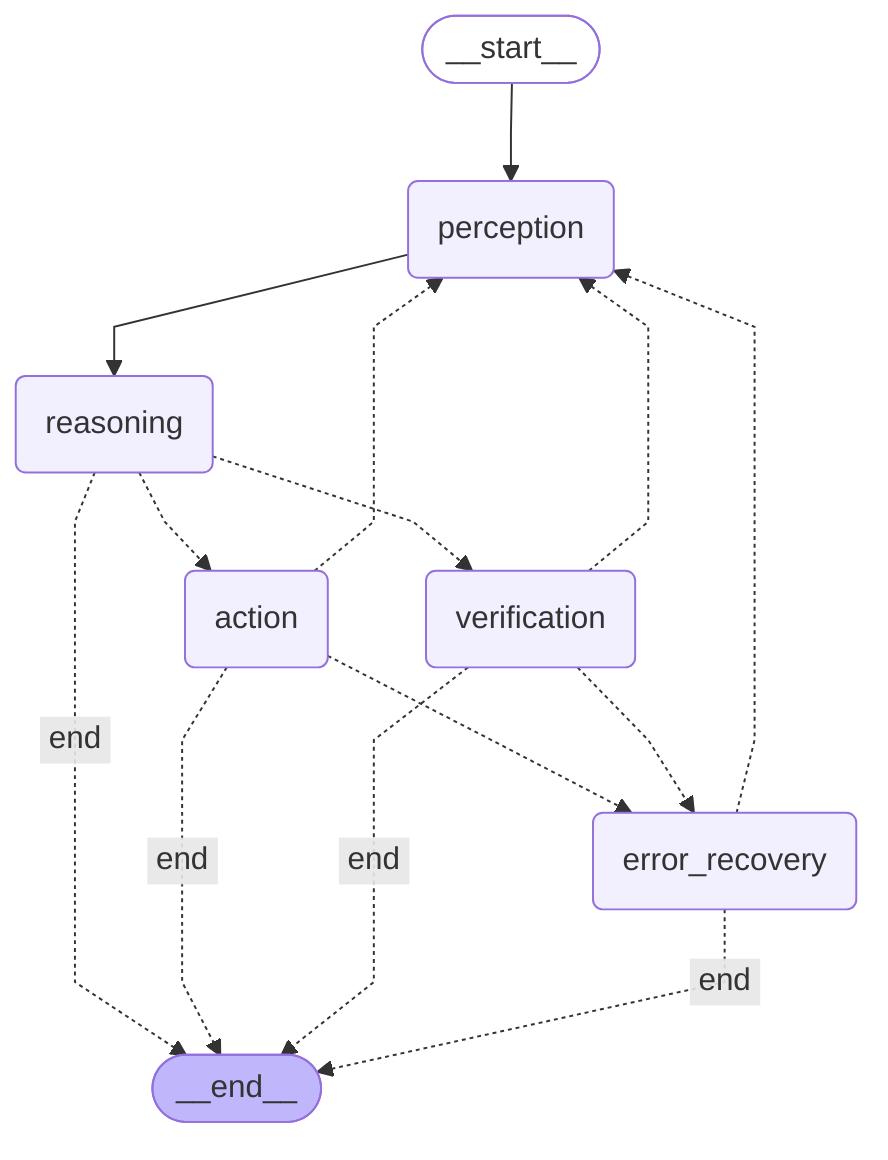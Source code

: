 %%{init: {'flowchart': {'curve': 'linear'}}}%%
graph TD;
	__start__([<p>__start__</p>]):::first
	perception(perception)
	reasoning(reasoning)
	action(action)
	verification(verification)
	error_recovery(error_recovery)
	__end__([<p>__end__</p>]):::last
	__start__ --> perception;
	perception --> reasoning;
	reasoning -.-> verification;
	reasoning -.-> action;
	reasoning -. &nbsp;end&nbsp; .-> __end__;
	action -.-> perception;
	action -.-> error_recovery;
	action -. &nbsp;end&nbsp; .-> __end__;
	verification -.-> perception;
	verification -.-> error_recovery;
	verification -. &nbsp;end&nbsp; .-> __end__;
	error_recovery -.-> perception;
	error_recovery -. &nbsp;end&nbsp; .-> __end__;
	classDef default fill:#f2f0ff,line-height:1.2;
	classDef first fill-opacity:0;
	classDef last fill:#bfb6fc;